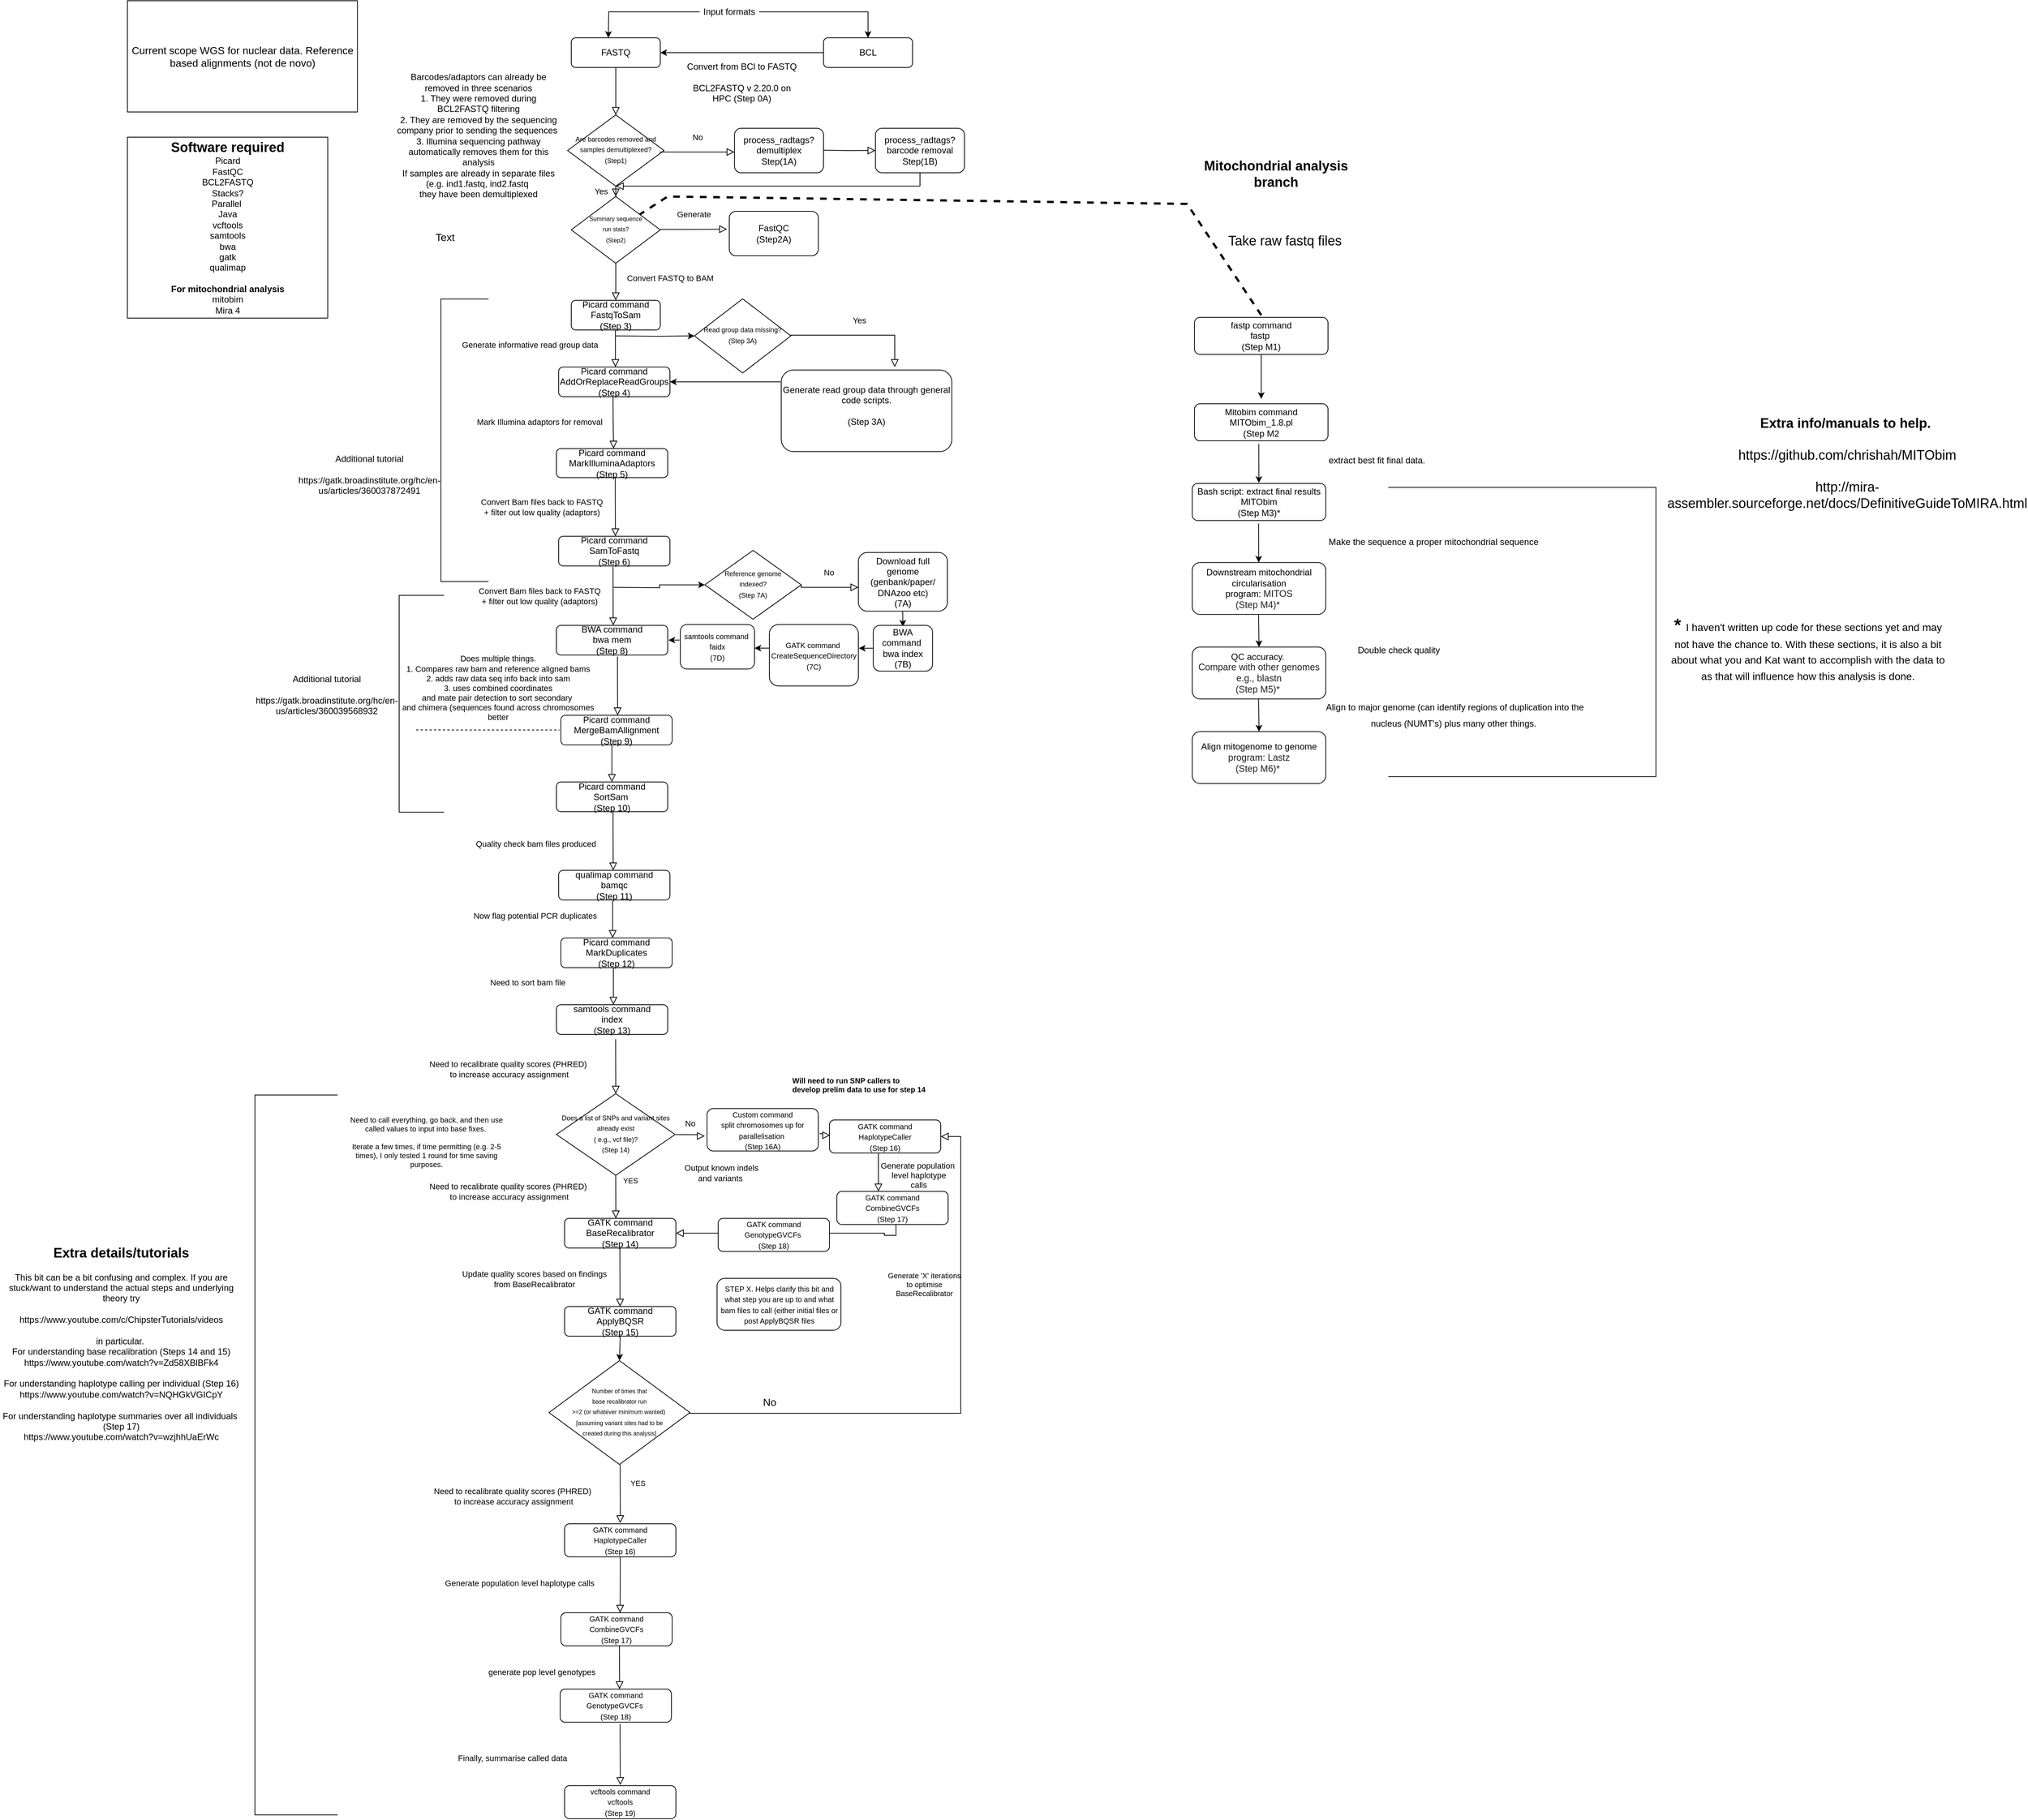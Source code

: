 <mxfile version="16.5.6" type="device"><diagram id="C5RBs43oDa-KdzZeNtuy" name="Page-1"><mxGraphModel dx="1741" dy="463" grid="1" gridSize="10" guides="1" tooltips="1" connect="1" arrows="1" fold="1" page="1" pageScale="1" pageWidth="827" pageHeight="1169" math="0" shadow="0"><root><mxCell id="WIyWlLk6GJQsqaUBKTNV-0"/><mxCell id="WIyWlLk6GJQsqaUBKTNV-1" parent="WIyWlLk6GJQsqaUBKTNV-0"/><mxCell id="WIyWlLk6GJQsqaUBKTNV-2" value="" style="rounded=0;html=1;jettySize=auto;orthogonalLoop=1;fontSize=11;endArrow=block;endFill=0;endSize=8;strokeWidth=1;shadow=0;labelBackgroundColor=none;edgeStyle=orthogonalEdgeStyle;entryX=0.5;entryY=0;entryDx=0;entryDy=0;" parent="WIyWlLk6GJQsqaUBKTNV-1" source="WIyWlLk6GJQsqaUBKTNV-3" target="WIyWlLk6GJQsqaUBKTNV-6" edge="1"><mxGeometry relative="1" as="geometry"><mxPoint x="330" y="156" as="targetPoint"/></mxGeometry></mxCell><mxCell id="WIyWlLk6GJQsqaUBKTNV-3" value="FASTQ" style="rounded=1;whiteSpace=wrap;html=1;fontSize=12;glass=0;strokeWidth=1;shadow=0;" parent="WIyWlLk6GJQsqaUBKTNV-1" vertex="1"><mxGeometry x="270" y="66" width="120" height="40" as="geometry"/></mxCell><mxCell id="WIyWlLk6GJQsqaUBKTNV-4" value="Yes" style="rounded=0;html=1;jettySize=auto;orthogonalLoop=1;fontSize=11;endArrow=block;endFill=0;endSize=8;strokeWidth=1;shadow=0;labelBackgroundColor=none;edgeStyle=orthogonalEdgeStyle;" parent="WIyWlLk6GJQsqaUBKTNV-1" source="WIyWlLk6GJQsqaUBKTNV-6" target="WIyWlLk6GJQsqaUBKTNV-10" edge="1"><mxGeometry y="20" relative="1" as="geometry"><mxPoint as="offset"/></mxGeometry></mxCell><mxCell id="WIyWlLk6GJQsqaUBKTNV-6" value="&lt;font style=&quot;font-size: 9px&quot;&gt;Are barcodes removed and samples demultiplexed?&lt;br&gt;(Step1)&lt;br&gt;&lt;/font&gt;" style="rhombus;whiteSpace=wrap;html=1;shadow=0;fontFamily=Helvetica;fontSize=12;align=center;strokeWidth=1;spacing=6;spacingTop=-4;" parent="WIyWlLk6GJQsqaUBKTNV-1" vertex="1"><mxGeometry x="265" y="170" width="130" height="96" as="geometry"/></mxCell><mxCell id="WIyWlLk6GJQsqaUBKTNV-8" value="Convert FASTQ to BAM" style="rounded=0;html=1;jettySize=auto;orthogonalLoop=1;fontSize=11;endArrow=block;endFill=0;endSize=8;strokeWidth=1;shadow=0;labelBackgroundColor=none;edgeStyle=orthogonalEdgeStyle;" parent="WIyWlLk6GJQsqaUBKTNV-1" source="WIyWlLk6GJQsqaUBKTNV-10" edge="1"><mxGeometry x="-0.2" y="73" relative="1" as="geometry"><mxPoint as="offset"/><mxPoint x="330" y="420" as="targetPoint"/></mxGeometry></mxCell><mxCell id="WIyWlLk6GJQsqaUBKTNV-10" value="&lt;font&gt;&lt;font style=&quot;font-size: 8px&quot;&gt;Summary sequence &lt;br&gt;run stats?&lt;br&gt;(Step2)&lt;/font&gt;&lt;br&gt;&lt;/font&gt;" style="rhombus;whiteSpace=wrap;html=1;shadow=0;fontFamily=Helvetica;fontSize=12;align=center;strokeWidth=1;spacing=6;spacingTop=-4;" parent="WIyWlLk6GJQsqaUBKTNV-1" vertex="1"><mxGeometry x="270" y="280" width="120" height="90" as="geometry"/></mxCell><mxCell id="FBN2B-y1r9K7ihxmO3_Y-30" style="edgeStyle=orthogonalEdgeStyle;rounded=0;orthogonalLoop=1;jettySize=auto;html=1;fontSize=12;" edge="1" parent="WIyWlLk6GJQsqaUBKTNV-1" target="FBN2B-y1r9K7ihxmO3_Y-21"><mxGeometry relative="1" as="geometry"><mxPoint x="330" y="468" as="sourcePoint"/></mxGeometry></mxCell><mxCell id="WIyWlLk6GJQsqaUBKTNV-11" value="Picard command&lt;br&gt;FastqToSam&lt;br&gt;(Step 3)" style="rounded=1;whiteSpace=wrap;html=1;fontSize=12;glass=0;strokeWidth=1;shadow=0;" parent="WIyWlLk6GJQsqaUBKTNV-1" vertex="1"><mxGeometry x="270" y="420" width="120" height="40" as="geometry"/></mxCell><mxCell id="FBN2B-y1r9K7ihxmO3_Y-10" style="edgeStyle=orthogonalEdgeStyle;rounded=0;orthogonalLoop=1;jettySize=auto;html=1;exitX=0;exitY=0.5;exitDx=0;exitDy=0;entryX=1;entryY=0.5;entryDx=0;entryDy=0;" edge="1" parent="WIyWlLk6GJQsqaUBKTNV-1" source="FBN2B-y1r9K7ihxmO3_Y-0" target="WIyWlLk6GJQsqaUBKTNV-3"><mxGeometry relative="1" as="geometry"/></mxCell><mxCell id="FBN2B-y1r9K7ihxmO3_Y-0" value="BCL" style="rounded=1;whiteSpace=wrap;html=1;fontSize=12;glass=0;strokeWidth=1;shadow=0;" vertex="1" parent="WIyWlLk6GJQsqaUBKTNV-1"><mxGeometry x="610" y="66" width="120" height="40" as="geometry"/></mxCell><mxCell id="FBN2B-y1r9K7ihxmO3_Y-5" style="edgeStyle=orthogonalEdgeStyle;rounded=0;orthogonalLoop=1;jettySize=auto;html=1;exitX=1;exitY=0.5;exitDx=0;exitDy=0;" edge="1" parent="WIyWlLk6GJQsqaUBKTNV-1" source="FBN2B-y1r9K7ihxmO3_Y-2" target="FBN2B-y1r9K7ihxmO3_Y-0"><mxGeometry relative="1" as="geometry"><Array as="points"><mxPoint x="670" y="31"/></Array></mxGeometry></mxCell><mxCell id="FBN2B-y1r9K7ihxmO3_Y-6" style="edgeStyle=orthogonalEdgeStyle;rounded=0;orthogonalLoop=1;jettySize=auto;html=1;exitX=0;exitY=0.5;exitDx=0;exitDy=0;" edge="1" parent="WIyWlLk6GJQsqaUBKTNV-1" source="FBN2B-y1r9K7ihxmO3_Y-2"><mxGeometry relative="1" as="geometry"><mxPoint x="320" y="66" as="targetPoint"/></mxGeometry></mxCell><mxCell id="FBN2B-y1r9K7ihxmO3_Y-2" value="Input formats" style="text;html=1;strokeColor=none;fillColor=none;align=center;verticalAlign=middle;whiteSpace=wrap;rounded=0;" vertex="1" parent="WIyWlLk6GJQsqaUBKTNV-1"><mxGeometry x="443" y="16" width="80" height="30" as="geometry"/></mxCell><mxCell id="FBN2B-y1r9K7ihxmO3_Y-8" value="process_radtags?&lt;br&gt;demultiplex&lt;br&gt;Step(1A)" style="rounded=1;whiteSpace=wrap;html=1;" vertex="1" parent="WIyWlLk6GJQsqaUBKTNV-1"><mxGeometry x="490" y="188" width="120" height="60" as="geometry"/></mxCell><mxCell id="FBN2B-y1r9K7ihxmO3_Y-9" value="Convert from BCl to FASTQ&lt;br&gt;&lt;br&gt;BCL2FASTQ v 2.20.0 on HPC (Step 0A)" style="text;html=1;strokeColor=none;fillColor=none;align=center;verticalAlign=middle;whiteSpace=wrap;rounded=0;" vertex="1" parent="WIyWlLk6GJQsqaUBKTNV-1"><mxGeometry x="420" y="96" width="160" height="60" as="geometry"/></mxCell><mxCell id="FBN2B-y1r9K7ihxmO3_Y-11" value="Barcodes/adaptors can already be removed in three scenarios&lt;br&gt;1. They were removed during BCL2FASTQ filtering&lt;br&gt;2. They are removed by the sequencing company prior to sending the sequences&amp;nbsp;&lt;br&gt;3. Illumina sequencing pathway automatically removes them for this analysis&lt;br&gt;If samples are already in separate files (e.g. ind1.fastq, ind2.fastq&amp;nbsp;&lt;br&gt;they have been demultiplexed" style="text;html=1;strokeColor=none;fillColor=none;align=center;verticalAlign=middle;whiteSpace=wrap;rounded=0;" vertex="1" parent="WIyWlLk6GJQsqaUBKTNV-1"><mxGeometry x="30" y="80" width="230" height="236.75" as="geometry"/></mxCell><mxCell id="FBN2B-y1r9K7ihxmO3_Y-12" value="No" style="rounded=0;html=1;jettySize=auto;orthogonalLoop=1;fontSize=11;endArrow=block;endFill=0;endSize=8;strokeWidth=1;shadow=0;labelBackgroundColor=none;edgeStyle=orthogonalEdgeStyle;" edge="1" parent="WIyWlLk6GJQsqaUBKTNV-1"><mxGeometry x="0.007" y="20" relative="1" as="geometry"><mxPoint as="offset"/><mxPoint x="389.31" y="220" as="sourcePoint"/><mxPoint x="490" y="220" as="targetPoint"/></mxGeometry></mxCell><mxCell id="FBN2B-y1r9K7ihxmO3_Y-13" value="Generate" style="rounded=0;html=1;jettySize=auto;orthogonalLoop=1;fontSize=11;endArrow=block;endFill=0;endSize=8;strokeWidth=1;shadow=0;labelBackgroundColor=none;edgeStyle=orthogonalEdgeStyle;" edge="1" parent="WIyWlLk6GJQsqaUBKTNV-1"><mxGeometry x="0.007" y="20" relative="1" as="geometry"><mxPoint as="offset"/><mxPoint x="390.0" y="324.38" as="sourcePoint"/><mxPoint x="480" y="324" as="targetPoint"/><Array as="points"><mxPoint x="425" y="324"/><mxPoint x="460" y="324"/></Array></mxGeometry></mxCell><mxCell id="FBN2B-y1r9K7ihxmO3_Y-15" value="FastQC&lt;br&gt;(Step2A)" style="rounded=1;whiteSpace=wrap;html=1;" vertex="1" parent="WIyWlLk6GJQsqaUBKTNV-1"><mxGeometry x="483" y="300" width="120" height="60" as="geometry"/></mxCell><mxCell id="FBN2B-y1r9K7ihxmO3_Y-16" value="Generate informative read group data" style="rounded=0;html=1;jettySize=auto;orthogonalLoop=1;fontSize=11;endArrow=block;endFill=0;endSize=8;strokeWidth=1;shadow=0;labelBackgroundColor=none;edgeStyle=orthogonalEdgeStyle;" edge="1" parent="WIyWlLk6GJQsqaUBKTNV-1"><mxGeometry x="-0.2" y="-116" relative="1" as="geometry"><mxPoint as="offset"/><mxPoint x="329.5" y="460" as="sourcePoint"/><mxPoint x="329.5" y="510" as="targetPoint"/></mxGeometry></mxCell><mxCell id="FBN2B-y1r9K7ihxmO3_Y-17" value="Picard command&lt;br&gt;AddOrReplaceReadGroups&lt;br&gt;(Step 4)" style="rounded=1;whiteSpace=wrap;html=1;fontSize=12;glass=0;strokeWidth=1;shadow=0;" vertex="1" parent="WIyWlLk6GJQsqaUBKTNV-1"><mxGeometry x="253" y="510" width="150" height="40" as="geometry"/></mxCell><mxCell id="FBN2B-y1r9K7ihxmO3_Y-21" value="&lt;font style=&quot;font-size: 9px&quot;&gt;Read group data missing?&lt;br&gt;(Step 3A)&lt;br&gt;&lt;/font&gt;" style="rhombus;whiteSpace=wrap;html=1;shadow=0;fontFamily=Helvetica;fontSize=12;align=center;strokeWidth=1;spacing=6;spacingTop=-4;" vertex="1" parent="WIyWlLk6GJQsqaUBKTNV-1"><mxGeometry x="436" y="418" width="130" height="100" as="geometry"/></mxCell><mxCell id="FBN2B-y1r9K7ihxmO3_Y-20" value="&lt;font&gt;&lt;font style=&quot;font-size: 12px&quot;&gt;Generate read group data through general code scripts.&lt;/font&gt;&lt;br&gt;&lt;/font&gt;&lt;div&gt;&lt;br&gt;&lt;/div&gt;&lt;div&gt;(Step 3A)&lt;/div&gt;&lt;div&gt;&lt;br&gt;&lt;/div&gt;" style="rounded=1;whiteSpace=wrap;html=1;fontSize=12;glass=0;strokeWidth=1;shadow=0;" vertex="1" parent="WIyWlLk6GJQsqaUBKTNV-1"><mxGeometry x="553" y="514" width="230" height="110" as="geometry"/></mxCell><mxCell id="FBN2B-y1r9K7ihxmO3_Y-26" value="Yes" style="rounded=0;html=1;jettySize=auto;orthogonalLoop=1;fontSize=11;endArrow=block;endFill=0;endSize=8;strokeWidth=1;shadow=0;labelBackgroundColor=none;edgeStyle=orthogonalEdgeStyle;exitX=1;exitY=0.5;exitDx=0;exitDy=0;" edge="1" parent="WIyWlLk6GJQsqaUBKTNV-1" source="FBN2B-y1r9K7ihxmO3_Y-21"><mxGeometry x="0.007" y="20" relative="1" as="geometry"><mxPoint as="offset"/><mxPoint x="556.0" y="467.41" as="sourcePoint"/><mxPoint x="706" y="510" as="targetPoint"/><Array as="points"><mxPoint x="566" y="467"/><mxPoint x="706" y="467"/></Array></mxGeometry></mxCell><mxCell id="FBN2B-y1r9K7ihxmO3_Y-31" style="edgeStyle=orthogonalEdgeStyle;rounded=0;orthogonalLoop=1;jettySize=auto;html=1;fontSize=12;entryX=1;entryY=0.5;entryDx=0;entryDy=0;" edge="1" parent="WIyWlLk6GJQsqaUBKTNV-1" target="FBN2B-y1r9K7ihxmO3_Y-17"><mxGeometry relative="1" as="geometry"><mxPoint x="552" y="530" as="sourcePoint"/><mxPoint x="497" y="540" as="targetPoint"/><Array as="points"><mxPoint x="552" y="530"/></Array></mxGeometry></mxCell><mxCell id="FBN2B-y1r9K7ihxmO3_Y-32" value="Mark Illumina adaptors for removal" style="rounded=0;html=1;jettySize=auto;orthogonalLoop=1;fontSize=11;endArrow=block;endFill=0;endSize=8;strokeWidth=1;shadow=0;labelBackgroundColor=none;edgeStyle=orthogonalEdgeStyle;exitX=0.522;exitY=1.022;exitDx=0;exitDy=0;exitPerimeter=0;" edge="1" parent="WIyWlLk6GJQsqaUBKTNV-1"><mxGeometry x="-0.014" y="-98" relative="1" as="geometry"><mxPoint x="-2" as="offset"/><mxPoint x="326.3" y="550" as="sourcePoint"/><mxPoint x="327" y="620" as="targetPoint"/><Array as="points"><mxPoint x="327" y="570"/><mxPoint x="327" y="570"/></Array></mxGeometry></mxCell><mxCell id="FBN2B-y1r9K7ihxmO3_Y-33" value="Picard command&lt;br&gt;MarkIlluminaAdaptors&lt;br&gt;(Step 5)" style="rounded=1;whiteSpace=wrap;html=1;fontSize=12;glass=0;strokeWidth=1;shadow=0;" vertex="1" parent="WIyWlLk6GJQsqaUBKTNV-1"><mxGeometry x="250" y="620" width="150" height="39.12" as="geometry"/></mxCell><mxCell id="FBN2B-y1r9K7ihxmO3_Y-34" value="Additional tutorial&lt;br&gt;&lt;br&gt;https://gatk.broadinstitute.org/hc/en-us/articles/360037872491" style="text;html=1;strokeColor=none;fillColor=none;align=center;verticalAlign=middle;whiteSpace=wrap;rounded=0;fontSize=12;" vertex="1" parent="WIyWlLk6GJQsqaUBKTNV-1"><mxGeometry x="-77" y="620" width="150" height="70" as="geometry"/></mxCell><mxCell id="FBN2B-y1r9K7ihxmO3_Y-40" value="" style="rounded=0;html=1;jettySize=auto;orthogonalLoop=1;fontSize=11;endArrow=block;endFill=0;endSize=8;strokeWidth=1;shadow=0;labelBackgroundColor=none;edgeStyle=orthogonalEdgeStyle;entryX=0.5;entryY=1;entryDx=0;entryDy=0;exitX=0.5;exitY=1;exitDx=0;exitDy=0;" edge="1" parent="WIyWlLk6GJQsqaUBKTNV-1" source="FBN2B-y1r9K7ihxmO3_Y-85" target="WIyWlLk6GJQsqaUBKTNV-6"><mxGeometry x="0.007" y="20" relative="1" as="geometry"><mxPoint as="offset"/><mxPoint x="710" y="248" as="sourcePoint"/><mxPoint x="423" y="260" as="targetPoint"/><Array as="points"><mxPoint x="740" y="266"/></Array></mxGeometry></mxCell><mxCell id="FBN2B-y1r9K7ihxmO3_Y-43" value="samtools command&lt;br&gt;index&lt;br&gt;(Step 13)" style="rounded=1;whiteSpace=wrap;html=1;fontSize=12;glass=0;strokeWidth=1;shadow=0;" vertex="1" parent="WIyWlLk6GJQsqaUBKTNV-1"><mxGeometry x="250" y="1370" width="150" height="40" as="geometry"/></mxCell><mxCell id="FBN2B-y1r9K7ihxmO3_Y-44" value="Need to sort bam file" style="rounded=0;html=1;jettySize=auto;orthogonalLoop=1;fontSize=11;endArrow=block;endFill=0;endSize=8;strokeWidth=1;shadow=0;labelBackgroundColor=none;edgeStyle=orthogonalEdgeStyle;" edge="1" parent="WIyWlLk6GJQsqaUBKTNV-1"><mxGeometry x="-0.2" y="-116" relative="1" as="geometry"><mxPoint as="offset"/><mxPoint x="326.78" y="1320" as="sourcePoint"/><mxPoint x="326.78" y="1370" as="targetPoint"/></mxGeometry></mxCell><mxCell id="FBN2B-y1r9K7ihxmO3_Y-46" value="Picard command&lt;br&gt;MarkDuplicates&lt;br&gt;(Step 12)" style="rounded=1;whiteSpace=wrap;html=1;fontSize=12;glass=0;strokeWidth=1;shadow=0;" vertex="1" parent="WIyWlLk6GJQsqaUBKTNV-1"><mxGeometry x="256" y="1280" width="150" height="40" as="geometry"/></mxCell><mxCell id="FBN2B-y1r9K7ihxmO3_Y-47" value="Now flag potential PCR duplicates" style="rounded=0;html=1;jettySize=auto;orthogonalLoop=1;fontSize=11;endArrow=block;endFill=0;endSize=8;strokeWidth=1;shadow=0;labelBackgroundColor=none;edgeStyle=orthogonalEdgeStyle;" edge="1" parent="WIyWlLk6GJQsqaUBKTNV-1"><mxGeometry x="-0.2" y="-105" relative="1" as="geometry"><mxPoint as="offset"/><mxPoint x="325.78" y="1230" as="sourcePoint"/><mxPoint x="325.78" y="1280" as="targetPoint"/></mxGeometry></mxCell><mxCell id="FBN2B-y1r9K7ihxmO3_Y-50" value="" style="shape=partialRectangle;whiteSpace=wrap;html=1;bottom=1;right=1;left=1;top=0;fillColor=none;routingCenterX=-0.5;fontSize=12;rotation=90;" vertex="1" parent="WIyWlLk6GJQsqaUBKTNV-1"><mxGeometry x="-64.37" y="576.87" width="381" height="63.75" as="geometry"/></mxCell><mxCell id="FBN2B-y1r9K7ihxmO3_Y-51" value="Additional tutorial&lt;br&gt;&lt;br&gt;https://gatk.broadinstitute.org/hc/en-us/articles/360039568932" style="text;html=1;strokeColor=none;fillColor=none;align=center;verticalAlign=middle;whiteSpace=wrap;rounded=0;fontSize=12;" vertex="1" parent="WIyWlLk6GJQsqaUBKTNV-1"><mxGeometry x="-143" y="910" width="167" height="84.12" as="geometry"/></mxCell><mxCell id="FBN2B-y1r9K7ihxmO3_Y-53" value="&lt;b&gt;&lt;font style=&quot;font-size: 18px&quot;&gt;Software required&lt;/font&gt;&lt;/b&gt;&lt;br&gt;Picard&lt;br&gt;FastQC&lt;br&gt;BCL2FASTQ&lt;br&gt;Stacks?&lt;br&gt;Parallel&amp;nbsp;&lt;br&gt;Java&lt;br&gt;vcftools&lt;br&gt;samtools&lt;br&gt;bwa&lt;br&gt;gatk&lt;br&gt;qualimap&lt;br&gt;&lt;br&gt;&lt;b&gt;For mitochondrial&amp;nbsp;analysis&lt;/b&gt;&lt;br&gt;mitobim&lt;br&gt;Mira 4" style="rounded=0;whiteSpace=wrap;html=1;fontSize=12;" vertex="1" parent="WIyWlLk6GJQsqaUBKTNV-1"><mxGeometry x="-328.25" y="200" width="270" height="244" as="geometry"/></mxCell><mxCell id="FBN2B-y1r9K7ihxmO3_Y-55" value="Convert Bam files back to FASTQ &lt;br&gt;+ filter out low quality (adaptors)" style="rounded=0;html=1;jettySize=auto;orthogonalLoop=1;fontSize=11;endArrow=block;endFill=0;endSize=8;strokeWidth=1;shadow=0;labelBackgroundColor=none;edgeStyle=orthogonalEdgeStyle;exitX=0.522;exitY=1.022;exitDx=0;exitDy=0;exitPerimeter=0;" edge="1" parent="WIyWlLk6GJQsqaUBKTNV-1"><mxGeometry x="0.004" y="-99" relative="1" as="geometry"><mxPoint as="offset"/><mxPoint x="329.3" y="659.12" as="sourcePoint"/><mxPoint x="329.5" y="738.24" as="targetPoint"/><Array as="points"><mxPoint x="330" y="679.12"/><mxPoint x="330" y="679.12"/></Array></mxGeometry></mxCell><mxCell id="FBN2B-y1r9K7ihxmO3_Y-56" value="Picard command&lt;br&gt;SamToFastq&lt;br&gt;(Step 6)" style="rounded=1;whiteSpace=wrap;html=1;fontSize=12;glass=0;strokeWidth=1;shadow=0;" vertex="1" parent="WIyWlLk6GJQsqaUBKTNV-1"><mxGeometry x="253" y="738.24" width="150" height="40" as="geometry"/></mxCell><mxCell id="FBN2B-y1r9K7ihxmO3_Y-57" value="" style="shape=partialRectangle;whiteSpace=wrap;html=1;bottom=1;right=1;left=1;top=0;fillColor=none;routingCenterX=-0.5;fontSize=12;rotation=90;" vertex="1" parent="WIyWlLk6GJQsqaUBKTNV-1"><mxGeometry x="-78.25" y="934.12" width="292.5" height="60" as="geometry"/></mxCell><mxCell id="FBN2B-y1r9K7ihxmO3_Y-58" value="Convert Bam files back to FASTQ &lt;br&gt;+ filter out low quality (adaptors)" style="rounded=0;html=1;jettySize=auto;orthogonalLoop=1;fontSize=11;endArrow=block;endFill=0;endSize=8;strokeWidth=1;shadow=0;labelBackgroundColor=none;edgeStyle=orthogonalEdgeStyle;exitX=0.522;exitY=1.022;exitDx=0;exitDy=0;exitPerimeter=0;" edge="1" parent="WIyWlLk6GJQsqaUBKTNV-1"><mxGeometry x="0.004" y="-99" relative="1" as="geometry"><mxPoint as="offset"/><mxPoint x="326.3" y="779.24" as="sourcePoint"/><mxPoint x="326.5" y="858.36" as="targetPoint"/><Array as="points"><mxPoint x="327" y="799.24"/><mxPoint x="327" y="799.24"/></Array></mxGeometry></mxCell><mxCell id="FBN2B-y1r9K7ihxmO3_Y-59" value="BWA command&lt;br&gt;bwa mem&lt;br&gt;(Step 8)" style="rounded=1;whiteSpace=wrap;html=1;fontSize=12;glass=0;strokeWidth=1;shadow=0;" vertex="1" parent="WIyWlLk6GJQsqaUBKTNV-1"><mxGeometry x="250" y="858.36" width="150" height="40" as="geometry"/></mxCell><mxCell id="FBN2B-y1r9K7ihxmO3_Y-60" style="edgeStyle=orthogonalEdgeStyle;rounded=0;orthogonalLoop=1;jettySize=auto;html=1;fontSize=12;" edge="1" parent="WIyWlLk6GJQsqaUBKTNV-1" target="FBN2B-y1r9K7ihxmO3_Y-61"><mxGeometry relative="1" as="geometry"><mxPoint x="327" y="807.12" as="sourcePoint"/></mxGeometry></mxCell><mxCell id="FBN2B-y1r9K7ihxmO3_Y-61" value="&lt;font style=&quot;font-size: 9px&quot;&gt;Reference genome &lt;br&gt;indexed?&lt;br&gt;(Step 7A)&lt;br&gt;&lt;/font&gt;" style="rhombus;whiteSpace=wrap;html=1;shadow=0;fontFamily=Helvetica;fontSize=12;align=center;strokeWidth=1;spacing=6;spacingTop=-4;" vertex="1" parent="WIyWlLk6GJQsqaUBKTNV-1"><mxGeometry x="450" y="757.31" width="130" height="92.81" as="geometry"/></mxCell><mxCell id="FBN2B-y1r9K7ihxmO3_Y-62" value="No" style="rounded=0;html=1;jettySize=auto;orthogonalLoop=1;fontSize=11;endArrow=block;endFill=0;endSize=8;strokeWidth=1;shadow=0;labelBackgroundColor=none;edgeStyle=orthogonalEdgeStyle;exitX=1;exitY=0.5;exitDx=0;exitDy=0;" edge="1" parent="WIyWlLk6GJQsqaUBKTNV-1" source="FBN2B-y1r9K7ihxmO3_Y-61"><mxGeometry x="0.007" y="20" relative="1" as="geometry"><mxPoint as="offset"/><mxPoint x="570.0" y="806.72" as="sourcePoint"/><mxPoint x="657" y="807.12" as="targetPoint"/><Array as="points"><mxPoint x="637" y="807.12"/><mxPoint x="637" y="807.12"/></Array></mxGeometry></mxCell><mxCell id="FBN2B-y1r9K7ihxmO3_Y-64" value="Download full genome (genbank/paper/&lt;br&gt;DNAzoo etc)&lt;br&gt;(7A)" style="rounded=1;whiteSpace=wrap;html=1;fontSize=12;glass=0;strokeWidth=1;shadow=0;" vertex="1" parent="WIyWlLk6GJQsqaUBKTNV-1"><mxGeometry x="657" y="760.12" width="120" height="79.12" as="geometry"/></mxCell><mxCell id="FBN2B-y1r9K7ihxmO3_Y-65" value="" style="endArrow=classic;html=1;rounded=0;fontSize=8;" edge="1" parent="WIyWlLk6GJQsqaUBKTNV-1"><mxGeometry width="50" height="50" relative="1" as="geometry"><mxPoint x="716.7" y="839.24" as="sourcePoint"/><mxPoint x="717" y="860.12" as="targetPoint"/></mxGeometry></mxCell><mxCell id="FBN2B-y1r9K7ihxmO3_Y-76" style="edgeStyle=orthogonalEdgeStyle;rounded=0;orthogonalLoop=1;jettySize=auto;html=1;exitX=0;exitY=0.5;exitDx=0;exitDy=0;fontSize=10;entryX=1.005;entryY=0.385;entryDx=0;entryDy=0;entryPerimeter=0;" edge="1" parent="WIyWlLk6GJQsqaUBKTNV-1" source="FBN2B-y1r9K7ihxmO3_Y-66" target="FBN2B-y1r9K7ihxmO3_Y-72"><mxGeometry relative="1" as="geometry"><mxPoint x="667" y="889.12" as="targetPoint"/><Array as="points"/></mxGeometry></mxCell><mxCell id="FBN2B-y1r9K7ihxmO3_Y-66" value="BWA command&amp;nbsp;&lt;br&gt;bwa index&lt;br&gt;(7B)" style="rounded=1;whiteSpace=wrap;html=1;fontSize=12;glass=0;strokeWidth=1;shadow=0;" vertex="1" parent="WIyWlLk6GJQsqaUBKTNV-1"><mxGeometry x="677" y="858.36" width="80" height="61.76" as="geometry"/></mxCell><mxCell id="FBN2B-y1r9K7ihxmO3_Y-69" value="&lt;font style=&quot;font-size: 14px&quot;&gt;Current scope WGS for nuclear data. Reference based alignments (not de novo)&lt;/font&gt;" style="rounded=0;whiteSpace=wrap;html=1;fontSize=8;" vertex="1" parent="WIyWlLk6GJQsqaUBKTNV-1"><mxGeometry x="-328.25" y="16" width="310" height="150" as="geometry"/></mxCell><mxCell id="FBN2B-y1r9K7ihxmO3_Y-70" value="Does multiple things.&lt;br&gt;1. Compares raw bam and reference aligned bams&lt;br&gt;2. adds raw data seq info back into sam&lt;br&gt;3. uses combined coordinates&lt;br&gt;and mate pair detection to sort secondary&amp;nbsp;&lt;br&gt;and chimera (sequences found across chromosomes&lt;br&gt;better" style="rounded=0;html=1;jettySize=auto;orthogonalLoop=1;fontSize=11;endArrow=block;endFill=0;endSize=8;strokeWidth=1;shadow=0;labelBackgroundColor=none;edgeStyle=orthogonalEdgeStyle;exitX=0.522;exitY=1.022;exitDx=0;exitDy=0;exitPerimeter=0;" edge="1" parent="WIyWlLk6GJQsqaUBKTNV-1"><mxGeometry x="0.044" y="-161" relative="1" as="geometry"><mxPoint as="offset"/><mxPoint x="332.3" y="900.56" as="sourcePoint"/><mxPoint x="332.5" y="979.68" as="targetPoint"/><Array as="points"><mxPoint x="333" y="920.56"/><mxPoint x="333" y="920.56"/></Array></mxGeometry></mxCell><mxCell id="FBN2B-y1r9K7ihxmO3_Y-71" value="Picard command&lt;br&gt;MergeBamAllignment &lt;br&gt;(Step 9)" style="rounded=1;whiteSpace=wrap;html=1;fontSize=12;glass=0;strokeWidth=1;shadow=0;" vertex="1" parent="WIyWlLk6GJQsqaUBKTNV-1"><mxGeometry x="256" y="979.68" width="150" height="40" as="geometry"/></mxCell><mxCell id="FBN2B-y1r9K7ihxmO3_Y-72" value="&lt;font style=&quot;font-size: 10px&quot;&gt;GATK command&amp;nbsp;&lt;br&gt;CreateSequenceDirectory&lt;br&gt;(7C)&lt;br&gt;&lt;/font&gt;" style="rounded=1;whiteSpace=wrap;html=1;fontSize=12;glass=0;strokeWidth=1;shadow=0;" vertex="1" parent="WIyWlLk6GJQsqaUBKTNV-1"><mxGeometry x="537" y="857.31" width="120" height="82.81" as="geometry"/></mxCell><mxCell id="FBN2B-y1r9K7ihxmO3_Y-77" value="&lt;font style=&quot;font-size: 10px&quot;&gt;samtools command&amp;nbsp;&lt;br&gt;faidx&lt;br&gt;(7D)&lt;/font&gt;" style="rounded=1;whiteSpace=wrap;html=1;fontSize=12;glass=0;strokeWidth=1;shadow=0;" vertex="1" parent="WIyWlLk6GJQsqaUBKTNV-1"><mxGeometry x="417" y="857.31" width="100" height="60" as="geometry"/></mxCell><mxCell id="FBN2B-y1r9K7ihxmO3_Y-78" style="edgeStyle=orthogonalEdgeStyle;rounded=0;orthogonalLoop=1;jettySize=auto;html=1;exitX=0;exitY=0.5;exitDx=0;exitDy=0;fontSize=10;entryX=1;entryY=0.52;entryDx=0;entryDy=0;entryPerimeter=0;" edge="1" parent="WIyWlLk6GJQsqaUBKTNV-1"><mxGeometry relative="1" as="geometry"><mxPoint x="517" y="889.325" as="targetPoint"/><mxPoint x="537" y="889.14" as="sourcePoint"/></mxGeometry></mxCell><mxCell id="FBN2B-y1r9K7ihxmO3_Y-79" style="edgeStyle=orthogonalEdgeStyle;rounded=0;orthogonalLoop=1;jettySize=auto;html=1;fontSize=10;entryX=1;entryY=0.52;entryDx=0;entryDy=0;entryPerimeter=0;exitX=-0.011;exitY=0.349;exitDx=0;exitDy=0;exitPerimeter=0;" edge="1" parent="WIyWlLk6GJQsqaUBKTNV-1" source="FBN2B-y1r9K7ihxmO3_Y-77"><mxGeometry relative="1" as="geometry"><mxPoint x="401" y="878.515" as="targetPoint"/><mxPoint x="411" y="878.2" as="sourcePoint"/></mxGeometry></mxCell><mxCell id="FBN2B-y1r9K7ihxmO3_Y-81" value="" style="shape=partialRectangle;whiteSpace=wrap;html=1;bottom=1;right=1;left=1;top=0;fillColor=none;routingCenterX=-0.5;fontSize=12;rotation=90;" vertex="1" parent="WIyWlLk6GJQsqaUBKTNV-1"><mxGeometry x="-586.29" y="1921.64" width="970.86" height="111.05" as="geometry"/></mxCell><mxCell id="FBN2B-y1r9K7ihxmO3_Y-82" value="" style="endArrow=none;dashed=1;html=1;rounded=0;fontSize=10;strokeWidth=3;" edge="1" parent="WIyWlLk6GJQsqaUBKTNV-1" target="WIyWlLk6GJQsqaUBKTNV-10"><mxGeometry width="50" height="50" relative="1" as="geometry"><mxPoint x="1200" y="440" as="sourcePoint"/><mxPoint x="890" y="180" as="targetPoint"/><Array as="points"><mxPoint x="1100" y="290"/><mxPoint x="400" y="280"/></Array></mxGeometry></mxCell><mxCell id="FBN2B-y1r9K7ihxmO3_Y-83" value="" style="endArrow=none;dashed=1;html=1;rounded=0;fontSize=10;" edge="1" parent="WIyWlLk6GJQsqaUBKTNV-1"><mxGeometry width="50" height="50" relative="1" as="geometry"><mxPoint x="61" y="999.42" as="sourcePoint"/><mxPoint x="254.0" y="999.506" as="targetPoint"/></mxGeometry></mxCell><mxCell id="FBN2B-y1r9K7ihxmO3_Y-85" value="process_radtags?&lt;br&gt;barcode removal&lt;br&gt;Step(1B)" style="rounded=1;whiteSpace=wrap;html=1;" vertex="1" parent="WIyWlLk6GJQsqaUBKTNV-1"><mxGeometry x="680" y="188" width="120" height="60" as="geometry"/></mxCell><mxCell id="FBN2B-y1r9K7ihxmO3_Y-87" value="" style="rounded=0;html=1;jettySize=auto;orthogonalLoop=1;fontSize=11;endArrow=block;endFill=0;endSize=8;strokeWidth=1;shadow=0;labelBackgroundColor=none;edgeStyle=orthogonalEdgeStyle;entryX=0;entryY=0.5;entryDx=0;entryDy=0;" edge="1" parent="WIyWlLk6GJQsqaUBKTNV-1" target="FBN2B-y1r9K7ihxmO3_Y-85"><mxGeometry x="-0.147" y="18" relative="1" as="geometry"><mxPoint as="offset"/><mxPoint x="610" y="217.64" as="sourcePoint"/><mxPoint x="640" y="218" as="targetPoint"/></mxGeometry></mxCell><mxCell id="FBN2B-y1r9K7ihxmO3_Y-89" value="Quality check bam files produced" style="rounded=0;html=1;jettySize=auto;orthogonalLoop=1;fontSize=11;endArrow=block;endFill=0;endSize=8;strokeWidth=1;shadow=0;labelBackgroundColor=none;edgeStyle=orthogonalEdgeStyle;exitX=0.522;exitY=1.022;exitDx=0;exitDy=0;exitPerimeter=0;" edge="1" parent="WIyWlLk6GJQsqaUBKTNV-1"><mxGeometry x="0.071" y="-104" relative="1" as="geometry"><mxPoint as="offset"/><mxPoint x="326.3" y="1109.68" as="sourcePoint"/><mxPoint x="326.5" y="1188.8" as="targetPoint"/><Array as="points"><mxPoint x="327" y="1129.68"/><mxPoint x="327" y="1129.68"/></Array></mxGeometry></mxCell><mxCell id="FBN2B-y1r9K7ihxmO3_Y-90" value="qualimap command&lt;br&gt;bamqc&lt;br&gt;(Step 11)" style="rounded=1;whiteSpace=wrap;html=1;fontSize=12;glass=0;strokeWidth=1;shadow=0;" vertex="1" parent="WIyWlLk6GJQsqaUBKTNV-1"><mxGeometry x="253" y="1188.8" width="150" height="40" as="geometry"/></mxCell><mxCell id="FBN2B-y1r9K7ihxmO3_Y-91" value="Need to call everything, go back, and then use called values to input into base fixes.&amp;nbsp;&lt;br&gt;&lt;br&gt;Iterate a few times, if time permitting (e.g. 2-5 times), I only tested 1 round for time saving purposes." style="text;html=1;strokeColor=none;fillColor=none;align=center;verticalAlign=middle;whiteSpace=wrap;rounded=0;fontSize=10;" vertex="1" parent="WIyWlLk6GJQsqaUBKTNV-1"><mxGeometry x="-30" y="1480" width="210" height="150" as="geometry"/></mxCell><mxCell id="FBN2B-y1r9K7ihxmO3_Y-92" value="Need to recalibrate quality scores (PHRED)&amp;nbsp;&lt;br&gt;to increase accuracy assignment" style="rounded=0;html=1;jettySize=auto;orthogonalLoop=1;fontSize=11;endArrow=block;endFill=0;endSize=8;strokeWidth=1;shadow=0;labelBackgroundColor=none;edgeStyle=orthogonalEdgeStyle;exitX=0.522;exitY=1.022;exitDx=0;exitDy=0;exitPerimeter=0;" edge="1" parent="WIyWlLk6GJQsqaUBKTNV-1"><mxGeometry x="0.088" y="-144" relative="1" as="geometry"><mxPoint as="offset"/><mxPoint x="329.9" y="1579.0" as="sourcePoint"/><mxPoint x="330.1" y="1658.12" as="targetPoint"/><Array as="points"><mxPoint x="330.6" y="1599.0"/><mxPoint x="330.6" y="1599.0"/></Array></mxGeometry></mxCell><mxCell id="FBN2B-y1r9K7ihxmO3_Y-93" value="GATK command&lt;br&gt;BaseRecalibrator&lt;br&gt;(Step 14)" style="rounded=1;whiteSpace=wrap;html=1;fontSize=12;glass=0;strokeWidth=1;shadow=0;" vertex="1" parent="WIyWlLk6GJQsqaUBKTNV-1"><mxGeometry x="261" y="1658.12" width="150" height="40" as="geometry"/></mxCell><mxCell id="FBN2B-y1r9K7ihxmO3_Y-94" value="&lt;font style=&quot;font-size: 9px&quot;&gt;Does a list of SNPs and variant sites already exist &lt;br&gt;( e.g., vcf file)?&lt;br&gt;(Step 14)&lt;br&gt;&lt;/font&gt;" style="rhombus;whiteSpace=wrap;html=1;shadow=0;fontFamily=Helvetica;fontSize=12;align=center;strokeWidth=1;spacing=6;spacingTop=-4;" vertex="1" parent="WIyWlLk6GJQsqaUBKTNV-1"><mxGeometry x="250" y="1490" width="160" height="110" as="geometry"/></mxCell><mxCell id="FBN2B-y1r9K7ihxmO3_Y-95" value="Need to recalibrate quality scores (PHRED)&amp;nbsp;&lt;br&gt;to increase accuracy assignment" style="rounded=0;html=1;jettySize=auto;orthogonalLoop=1;fontSize=11;endArrow=block;endFill=0;endSize=8;strokeWidth=1;shadow=0;labelBackgroundColor=none;edgeStyle=orthogonalEdgeStyle;exitX=0.522;exitY=1.022;exitDx=0;exitDy=0;exitPerimeter=0;entryX=0.5;entryY=0;entryDx=0;entryDy=0;" edge="1" parent="WIyWlLk6GJQsqaUBKTNV-1" target="FBN2B-y1r9K7ihxmO3_Y-94"><mxGeometry x="0.088" y="-144" relative="1" as="geometry"><mxPoint as="offset"/><mxPoint x="329.79" y="1416.48" as="sourcePoint"/><mxPoint x="330.21" y="1476.6" as="targetPoint"/><Array as="points"><mxPoint x="330" y="1436"/><mxPoint x="330" y="1436"/></Array></mxGeometry></mxCell><mxCell id="FBN2B-y1r9K7ihxmO3_Y-96" value="YES" style="text;html=1;strokeColor=none;fillColor=none;align=center;verticalAlign=middle;whiteSpace=wrap;rounded=0;fontSize=10;" vertex="1" parent="WIyWlLk6GJQsqaUBKTNV-1"><mxGeometry x="320" y="1591.81" width="60" height="30" as="geometry"/></mxCell><mxCell id="FBN2B-y1r9K7ihxmO3_Y-97" value="No" style="rounded=0;html=1;jettySize=auto;orthogonalLoop=1;fontSize=11;endArrow=block;endFill=0;endSize=8;strokeWidth=1;shadow=0;labelBackgroundColor=none;edgeStyle=orthogonalEdgeStyle;" edge="1" parent="WIyWlLk6GJQsqaUBKTNV-1"><mxGeometry x="-0.091" y="15" relative="1" as="geometry"><mxPoint as="offset"/><mxPoint x="411" y="1545.18" as="sourcePoint"/><mxPoint x="450" y="1547" as="targetPoint"/><Array as="points"><mxPoint x="440" y="1545"/><mxPoint x="440" y="1547"/></Array></mxGeometry></mxCell><mxCell id="FBN2B-y1r9K7ihxmO3_Y-98" value="&lt;b&gt;Will need to run SNP callers to develop prelim data to use for step 14&lt;/b&gt;" style="text;whiteSpace=wrap;html=1;fontSize=10;" vertex="1" parent="WIyWlLk6GJQsqaUBKTNV-1"><mxGeometry x="566" y="1460" width="187" height="50" as="geometry"/></mxCell><mxCell id="FBN2B-y1r9K7ihxmO3_Y-99" value="&lt;font style=&quot;font-size: 10px&quot;&gt;GATK command&lt;br&gt;&lt;span lang=&quot;EN-US&quot; style=&quot;line-height: 107%&quot;&gt;HaplotypeCaller&lt;/span&gt;&lt;br&gt;(Step 16)&lt;/font&gt;" style="rounded=1;whiteSpace=wrap;html=1;fontSize=12;glass=0;strokeWidth=1;shadow=0;" vertex="1" parent="WIyWlLk6GJQsqaUBKTNV-1"><mxGeometry x="618" y="1525.41" width="150" height="44.59" as="geometry"/></mxCell><mxCell id="FBN2B-y1r9K7ihxmO3_Y-100" value="GATK command&lt;br&gt;ApplyBQSR&lt;br&gt;(Step 15)" style="rounded=1;whiteSpace=wrap;html=1;fontSize=12;glass=0;strokeWidth=1;shadow=0;" vertex="1" parent="WIyWlLk6GJQsqaUBKTNV-1"><mxGeometry x="261" y="1777.0" width="150" height="40" as="geometry"/></mxCell><mxCell id="FBN2B-y1r9K7ihxmO3_Y-102" value="Update quality scores based on findings &lt;br&gt;from BaseRecalibrator" style="rounded=0;html=1;jettySize=auto;orthogonalLoop=1;fontSize=11;endArrow=block;endFill=0;endSize=8;strokeWidth=1;shadow=0;labelBackgroundColor=none;edgeStyle=orthogonalEdgeStyle;exitX=0.522;exitY=1.022;exitDx=0;exitDy=0;exitPerimeter=0;" edge="1" parent="WIyWlLk6GJQsqaUBKTNV-1"><mxGeometry x="0.051" y="-116" relative="1" as="geometry"><mxPoint as="offset"/><mxPoint x="335.58" y="1698.12" as="sourcePoint"/><mxPoint x="335.78" y="1777.24" as="targetPoint"/><Array as="points"><mxPoint x="336.28" y="1718.12"/><mxPoint x="336.28" y="1718.12"/></Array></mxGeometry></mxCell><mxCell id="FBN2B-y1r9K7ihxmO3_Y-103" value="Output known indels &lt;br&gt;and variants&amp;nbsp;" style="rounded=0;html=1;jettySize=auto;orthogonalLoop=1;fontSize=11;endArrow=block;endFill=0;endSize=8;strokeWidth=1;shadow=0;labelBackgroundColor=none;edgeStyle=orthogonalEdgeStyle;entryX=1;entryY=0.5;entryDx=0;entryDy=0;exitX=0.531;exitY=1.003;exitDx=0;exitDy=0;exitPerimeter=0;" edge="1" parent="WIyWlLk6GJQsqaUBKTNV-1" source="FBN2B-y1r9K7ihxmO3_Y-115" target="FBN2B-y1r9K7ihxmO3_Y-93"><mxGeometry x="0.612" y="-81" relative="1" as="geometry"><mxPoint as="offset"/><mxPoint x="692" y="1670" as="sourcePoint"/><mxPoint x="523.75" y="1681.0" as="targetPoint"/><Array as="points"><mxPoint x="708" y="1681"/><mxPoint x="692" y="1681"/><mxPoint x="692" y="1678"/></Array></mxGeometry></mxCell><mxCell id="FBN2B-y1r9K7ihxmO3_Y-105" value="" style="endArrow=classic;html=1;rounded=0;fontFamily=Helvetica;fontSize=10;exitX=0.5;exitY=1;exitDx=0;exitDy=0;entryX=0.5;entryY=0;entryDx=0;entryDy=0;" edge="1" parent="WIyWlLk6GJQsqaUBKTNV-1" source="FBN2B-y1r9K7ihxmO3_Y-100" target="FBN2B-y1r9K7ihxmO3_Y-106"><mxGeometry width="50" height="50" relative="1" as="geometry"><mxPoint x="383" y="1850" as="sourcePoint"/><mxPoint x="453" y="1850" as="targetPoint"/></mxGeometry></mxCell><mxCell id="FBN2B-y1r9K7ihxmO3_Y-106" value="&lt;font&gt;&lt;font style=&quot;font-size: 8px&quot;&gt;&lt;br&gt;Number of times that &lt;br&gt;base recalibrator run&lt;br&gt;&amp;gt;=2 (or whatever minimum wanted)&amp;nbsp;&lt;br&gt;[assuming variant sites had to be &lt;br&gt;created during this analysis]&lt;br&gt;&lt;/font&gt;&lt;br&gt;&lt;/font&gt;" style="rhombus;whiteSpace=wrap;html=1;shadow=0;fontFamily=Helvetica;fontSize=12;align=center;strokeWidth=1;spacing=6;spacingTop=-4;" vertex="1" parent="WIyWlLk6GJQsqaUBKTNV-1"><mxGeometry x="240" y="1850" width="190" height="140" as="geometry"/></mxCell><mxCell id="FBN2B-y1r9K7ihxmO3_Y-107" value="&lt;font style=&quot;font-size: 14px&quot;&gt;No&lt;/font&gt;" style="rounded=0;html=1;jettySize=auto;orthogonalLoop=1;fontSize=11;endArrow=block;endFill=0;endSize=8;strokeWidth=1;shadow=0;labelBackgroundColor=none;edgeStyle=orthogonalEdgeStyle;entryX=1;entryY=0.5;entryDx=0;entryDy=0;exitX=1;exitY=0.5;exitDx=0;exitDy=0;" edge="1" parent="WIyWlLk6GJQsqaUBKTNV-1" source="FBN2B-y1r9K7ihxmO3_Y-106" target="FBN2B-y1r9K7ihxmO3_Y-99"><mxGeometry x="-0.72" y="15" relative="1" as="geometry"><mxPoint as="offset"/><mxPoint x="541" y="1921.1" as="sourcePoint"/><mxPoint x="765" y="1534" as="targetPoint"/><Array as="points"><mxPoint x="795" y="1921"/><mxPoint x="795" y="1548"/></Array></mxGeometry></mxCell><mxCell id="FBN2B-y1r9K7ihxmO3_Y-108" value="Generate 'X' iterations to optimise BaseRecalibrator" style="text;html=1;strokeColor=none;fillColor=none;align=center;verticalAlign=middle;whiteSpace=wrap;rounded=0;fontFamily=Helvetica;fontSize=10;" vertex="1" parent="WIyWlLk6GJQsqaUBKTNV-1"><mxGeometry x="691" y="1717" width="110" height="60" as="geometry"/></mxCell><mxCell id="FBN2B-y1r9K7ihxmO3_Y-109" value="Need to recalibrate quality scores (PHRED)&amp;nbsp;&lt;br&gt;to increase accuracy assignment" style="rounded=0;html=1;jettySize=auto;orthogonalLoop=1;fontSize=11;endArrow=block;endFill=0;endSize=8;strokeWidth=1;shadow=0;labelBackgroundColor=none;edgeStyle=orthogonalEdgeStyle;exitX=0.522;exitY=1.022;exitDx=0;exitDy=0;exitPerimeter=0;" edge="1" parent="WIyWlLk6GJQsqaUBKTNV-1"><mxGeometry x="0.088" y="-144" relative="1" as="geometry"><mxPoint as="offset"/><mxPoint x="335.9" y="1990.0" as="sourcePoint"/><mxPoint x="336.1" y="2069.12" as="targetPoint"/><Array as="points"><mxPoint x="336.6" y="2010.0"/><mxPoint x="336.6" y="2010.0"/></Array></mxGeometry></mxCell><mxCell id="FBN2B-y1r9K7ihxmO3_Y-110" value="YES" style="text;html=1;strokeColor=none;fillColor=none;align=center;verticalAlign=middle;whiteSpace=wrap;rounded=0;fontSize=10;" vertex="1" parent="WIyWlLk6GJQsqaUBKTNV-1"><mxGeometry x="330" y="2000" width="60" height="30" as="geometry"/></mxCell><mxCell id="FBN2B-y1r9K7ihxmO3_Y-111" value="&lt;font style=&quot;font-size: 10px&quot;&gt;GATK command&lt;br&gt;&lt;span lang=&quot;EN-US&quot; style=&quot;line-height: 107%&quot;&gt;HaplotypeCaller&lt;/span&gt;&lt;br&gt;(Step 16)&lt;/font&gt;" style="rounded=1;whiteSpace=wrap;html=1;fontSize=12;glass=0;strokeWidth=1;shadow=0;" vertex="1" parent="WIyWlLk6GJQsqaUBKTNV-1"><mxGeometry x="261" y="2070" width="150" height="44.59" as="geometry"/></mxCell><mxCell id="FBN2B-y1r9K7ihxmO3_Y-112" value="Finally, summarise called data&amp;nbsp;" style="rounded=0;html=1;jettySize=auto;orthogonalLoop=1;fontSize=11;endArrow=block;endFill=0;endSize=8;strokeWidth=1;shadow=0;labelBackgroundColor=none;edgeStyle=orthogonalEdgeStyle;exitX=0.532;exitY=0.996;exitDx=0;exitDy=0;exitPerimeter=0;" edge="1" parent="WIyWlLk6GJQsqaUBKTNV-1"><mxGeometry x="0.088" y="-144" relative="1" as="geometry"><mxPoint as="offset"/><mxPoint x="335.8" y="2340.002" as="sourcePoint"/><mxPoint x="336.1" y="2422.3" as="targetPoint"/><Array as="points"><mxPoint x="336" y="2363.59"/><mxPoint x="336" y="2363.59"/></Array></mxGeometry></mxCell><mxCell id="FBN2B-y1r9K7ihxmO3_Y-114" value="&lt;font style=&quot;font-size: 10px&quot;&gt;vcftools command&lt;br&gt;&lt;span lang=&quot;EN-US&quot; style=&quot;line-height: 107%&quot;&gt;vcftools&lt;/span&gt;&lt;br&gt;(Step 19)&lt;/font&gt;" style="rounded=1;whiteSpace=wrap;html=1;fontSize=12;glass=0;strokeWidth=1;shadow=0;" vertex="1" parent="WIyWlLk6GJQsqaUBKTNV-1"><mxGeometry x="261" y="2423.18" width="150" height="44.59" as="geometry"/></mxCell><mxCell id="FBN2B-y1r9K7ihxmO3_Y-115" value="&lt;font style=&quot;font-size: 10px&quot;&gt;GATK command&lt;br&gt;&lt;span lang=&quot;EN-US&quot; style=&quot;line-height: 107%&quot;&gt;CombineGVCFs&lt;/span&gt;&lt;br&gt;(Step 17)&lt;/font&gt;" style="rounded=1;whiteSpace=wrap;html=1;fontSize=12;glass=0;strokeWidth=1;shadow=0;" vertex="1" parent="WIyWlLk6GJQsqaUBKTNV-1"><mxGeometry x="628" y="1621.81" width="150" height="44.59" as="geometry"/></mxCell><mxCell id="FBN2B-y1r9K7ihxmO3_Y-117" value="Generate population&amp;nbsp;&lt;br&gt;level haplotype&lt;br&gt;calls" style="rounded=0;html=1;jettySize=auto;orthogonalLoop=1;fontSize=11;endArrow=block;endFill=0;endSize=8;strokeWidth=1;shadow=0;labelBackgroundColor=none;edgeStyle=orthogonalEdgeStyle;exitX=0.5;exitY=1;exitDx=0;exitDy=0;" edge="1" parent="WIyWlLk6GJQsqaUBKTNV-1"><mxGeometry x="0.158" y="54" relative="1" as="geometry"><mxPoint as="offset"/><mxPoint x="684" y="1570.0" as="sourcePoint"/><mxPoint x="684" y="1621.81" as="targetPoint"/><Array as="points"><mxPoint x="684" y="1600"/><mxPoint x="684" y="1600"/></Array></mxGeometry></mxCell><mxCell id="FBN2B-y1r9K7ihxmO3_Y-120" value="&lt;font style=&quot;font-size: 10px&quot;&gt;GATK command&lt;br&gt;&lt;span lang=&quot;EN-US&quot; style=&quot;line-height: 107%&quot;&gt;CombineGVCFs&lt;/span&gt;&lt;br&gt;(Step 17)&lt;/font&gt;" style="rounded=1;whiteSpace=wrap;html=1;fontSize=12;glass=0;strokeWidth=1;shadow=0;" vertex="1" parent="WIyWlLk6GJQsqaUBKTNV-1"><mxGeometry x="256" y="2190" width="150" height="44.59" as="geometry"/></mxCell><mxCell id="FBN2B-y1r9K7ihxmO3_Y-122" value="Generate population level haplotype calls" style="rounded=0;html=1;jettySize=auto;orthogonalLoop=1;fontSize=11;endArrow=block;endFill=0;endSize=8;strokeWidth=1;shadow=0;labelBackgroundColor=none;edgeStyle=orthogonalEdgeStyle;exitX=0.5;exitY=1;exitDx=0;exitDy=0;" edge="1" parent="WIyWlLk6GJQsqaUBKTNV-1" source="FBN2B-y1r9K7ihxmO3_Y-111"><mxGeometry x="-0.052" y="-136" relative="1" as="geometry"><mxPoint as="offset"/><mxPoint x="336" y="2120" as="sourcePoint"/><mxPoint x="335.86" y="2190" as="targetPoint"/><Array as="points"><mxPoint x="336" y="2131"/><mxPoint x="336" y="2131"/></Array></mxGeometry></mxCell><mxCell id="FBN2B-y1r9K7ihxmO3_Y-123" value="&lt;br&gt;&lt;font style=&quot;font-size: 18px&quot;&gt;&lt;b&gt;Extra details/tutorials&lt;br&gt;&lt;/b&gt;&lt;/font&gt;&lt;br&gt;This bit can be a bit confusing and complex. If you are stuck/want to understand the actual steps and underlying theory try&lt;br&gt;&lt;br&gt;https://www.youtube.com/c/ChipsterTutorials/videos&lt;br&gt;&lt;br&gt;in particular.&amp;nbsp;&lt;br&gt;For understanding base recalibration (Steps 14 and 15)&lt;br&gt;https://www.youtube.com/watch?v=Zd58XBlBFk4&lt;br&gt;&lt;br&gt;For understanding haplotype calling per individual (Step 16)&lt;br&gt;https://www.youtube.com/watch?v=NQHGkVGICpY&lt;br&gt;&lt;br&gt;For understanding haplotype summaries over all individuals&amp;nbsp; (Step 17)&lt;br&gt;https://www.youtube.com/watch?v=wzjhhUaErWc" style="text;html=1;strokeColor=none;fillColor=none;align=center;verticalAlign=middle;whiteSpace=wrap;rounded=0;fontSize=12;" vertex="1" parent="WIyWlLk6GJQsqaUBKTNV-1"><mxGeometry x="-500" y="1630" width="327" height="380" as="geometry"/></mxCell><mxCell id="FBN2B-y1r9K7ihxmO3_Y-125" value="Mitochondrial analysis branch" style="text;html=1;strokeColor=none;fillColor=none;align=center;verticalAlign=middle;whiteSpace=wrap;rounded=0;fontFamily=Helvetica;fontSize=18;fontStyle=1" vertex="1" parent="WIyWlLk6GJQsqaUBKTNV-1"><mxGeometry x="1120" y="200" width="200" height="100" as="geometry"/></mxCell><mxCell id="FBN2B-y1r9K7ihxmO3_Y-127" value="Take raw fastq files" style="text;html=1;strokeColor=none;fillColor=none;align=center;verticalAlign=middle;whiteSpace=wrap;rounded=0;fontFamily=Helvetica;fontSize=18;" vertex="1" parent="WIyWlLk6GJQsqaUBKTNV-1"><mxGeometry x="1152" y="320" width="160" height="40" as="geometry"/></mxCell><mxCell id="FBN2B-y1r9K7ihxmO3_Y-128" value="Mitobim command&lt;br&gt;MITObim_1.8.pl&lt;br&gt;(Step M2" style="rounded=1;whiteSpace=wrap;html=1;fontSize=12;glass=0;strokeWidth=1;shadow=0;" vertex="1" parent="WIyWlLk6GJQsqaUBKTNV-1"><mxGeometry x="1110" y="559.56" width="180" height="50" as="geometry"/></mxCell><mxCell id="FBN2B-y1r9K7ihxmO3_Y-141" value="Bash script: extract final results MITObim&lt;br&gt;(Step M3)*" style="rounded=1;whiteSpace=wrap;html=1;fontSize=12;glass=0;strokeWidth=1;shadow=0;" vertex="1" parent="WIyWlLk6GJQsqaUBKTNV-1"><mxGeometry x="1107" y="667.03" width="180" height="50" as="geometry"/></mxCell><mxCell id="FBN2B-y1r9K7ihxmO3_Y-143" value="" style="endArrow=classic;html=1;rounded=0;fontFamily=Helvetica;fontSize=18;strokeWidth=1;exitX=0.501;exitY=1.03;exitDx=0;exitDy=0;exitPerimeter=0;entryX=0.5;entryY=0;entryDx=0;entryDy=0;" edge="1" parent="WIyWlLk6GJQsqaUBKTNV-1"><mxGeometry width="50" height="50" relative="1" as="geometry"><mxPoint x="1196.71" y="613.62" as="sourcePoint"/><mxPoint x="1196.82" y="666.26" as="targetPoint"/></mxGeometry></mxCell><mxCell id="FBN2B-y1r9K7ihxmO3_Y-144" value="Downstream mitochondrial circularisation&lt;br&gt;program:&amp;nbsp;&lt;span style=&quot;color: rgb(34 , 34 , 34) ; font-family: &amp;#34;lucida grande&amp;#34; , &amp;#34;verdana&amp;#34; , &amp;#34;arial&amp;#34; , sans-serif ; font-size: 12.48px ; text-align: justify ; background-color: rgb(255 , 255 , 255)&quot;&gt;MITOS&lt;br&gt;(Step M4)*&amp;nbsp;&lt;/span&gt;" style="rounded=1;whiteSpace=wrap;html=1;fontSize=12;glass=0;strokeWidth=1;shadow=0;" vertex="1" parent="WIyWlLk6GJQsqaUBKTNV-1"><mxGeometry x="1107" y="773.62" width="180" height="70" as="geometry"/></mxCell><mxCell id="FBN2B-y1r9K7ihxmO3_Y-145" value="" style="endArrow=classic;html=1;rounded=0;fontFamily=Helvetica;fontSize=18;strokeWidth=1;exitX=0.501;exitY=1.03;exitDx=0;exitDy=0;exitPerimeter=0;entryX=0.5;entryY=0;entryDx=0;entryDy=0;" edge="1" parent="WIyWlLk6GJQsqaUBKTNV-1"><mxGeometry width="50" height="50" relative="1" as="geometry"><mxPoint x="1196.5" y="720.98" as="sourcePoint"/><mxPoint x="1196.61" y="773.62" as="targetPoint"/></mxGeometry></mxCell><mxCell id="FBN2B-y1r9K7ihxmO3_Y-146" value="QC accuracy.&amp;nbsp;&lt;br&gt;&lt;span style=&quot;color: rgb(34 , 34 , 34) ; font-family: &amp;#34;lucida grande&amp;#34; , &amp;#34;verdana&amp;#34; , &amp;#34;arial&amp;#34; , sans-serif ; font-size: 12.48px ; text-align: justify ; background-color: rgb(255 , 255 , 255)&quot;&gt;Compare with other genomes e.g., blastn&lt;br&gt;(Step M5)*&amp;nbsp;&lt;/span&gt;" style="rounded=1;whiteSpace=wrap;html=1;fontSize=12;glass=0;strokeWidth=1;shadow=0;" vertex="1" parent="WIyWlLk6GJQsqaUBKTNV-1"><mxGeometry x="1107" y="887.62" width="180" height="70" as="geometry"/></mxCell><mxCell id="FBN2B-y1r9K7ihxmO3_Y-147" value="" style="endArrow=classic;html=1;rounded=0;fontFamily=Helvetica;fontSize=18;strokeWidth=1;exitX=0.501;exitY=1.03;exitDx=0;exitDy=0;exitPerimeter=0;entryX=0.5;entryY=0;entryDx=0;entryDy=0;" edge="1" parent="WIyWlLk6GJQsqaUBKTNV-1" target="FBN2B-y1r9K7ihxmO3_Y-146"><mxGeometry width="50" height="50" relative="1" as="geometry"><mxPoint x="1196.41" y="843.62" as="sourcePoint"/><mxPoint x="1197" y="883.62" as="targetPoint"/></mxGeometry></mxCell><mxCell id="FBN2B-y1r9K7ihxmO3_Y-148" value="Align mitogenome to genome&lt;br&gt;&lt;span style=&quot;color: rgb(34 , 34 , 34) ; font-family: &amp;#34;lucida grande&amp;#34; , &amp;#34;verdana&amp;#34; , &amp;#34;arial&amp;#34; , sans-serif ; font-size: 12.48px ; text-align: justify ; background-color: rgb(255 , 255 , 255)&quot;&gt;program: Lastz&lt;br&gt;(Step M6)*&amp;nbsp;&lt;/span&gt;" style="rounded=1;whiteSpace=wrap;html=1;fontSize=12;glass=0;strokeWidth=1;shadow=0;" vertex="1" parent="WIyWlLk6GJQsqaUBKTNV-1"><mxGeometry x="1107" y="1001.62" width="180" height="70" as="geometry"/></mxCell><mxCell id="FBN2B-y1r9K7ihxmO3_Y-149" value="" style="endArrow=classic;html=1;rounded=0;fontFamily=Helvetica;fontSize=18;strokeWidth=1;exitX=0.501;exitY=1.03;exitDx=0;exitDy=0;exitPerimeter=0;entryX=0.5;entryY=0;entryDx=0;entryDy=0;" edge="1" parent="WIyWlLk6GJQsqaUBKTNV-1" target="FBN2B-y1r9K7ihxmO3_Y-148"><mxGeometry width="50" height="50" relative="1" as="geometry"><mxPoint x="1196.41" y="957.62" as="sourcePoint"/><mxPoint x="1197" y="997.62" as="targetPoint"/></mxGeometry></mxCell><mxCell id="FBN2B-y1r9K7ihxmO3_Y-155" value="&lt;font style=&quot;font-size: 12px&quot;&gt;extract best fit final data.&lt;/font&gt;" style="text;html=1;strokeColor=none;fillColor=none;align=center;verticalAlign=middle;whiteSpace=wrap;rounded=0;fontFamily=Helvetica;fontSize=18;" vertex="1" parent="WIyWlLk6GJQsqaUBKTNV-1"><mxGeometry x="1239" y="613.62" width="234" height="40" as="geometry"/></mxCell><mxCell id="FBN2B-y1r9K7ihxmO3_Y-156" value="&lt;font style=&quot;font-size: 12px&quot;&gt;Make the sequence a proper mitochondrial sequence&amp;nbsp;&lt;/font&gt;" style="text;html=1;strokeColor=none;fillColor=none;align=center;verticalAlign=middle;whiteSpace=wrap;rounded=0;fontFamily=Helvetica;fontSize=18;" vertex="1" parent="WIyWlLk6GJQsqaUBKTNV-1"><mxGeometry x="1254" y="723.62" width="360" height="40" as="geometry"/></mxCell><mxCell id="FBN2B-y1r9K7ihxmO3_Y-157" value="&lt;font style=&quot;font-size: 12px&quot;&gt;Double check quality&lt;/font&gt;" style="text;html=1;strokeColor=none;fillColor=none;align=center;verticalAlign=middle;whiteSpace=wrap;rounded=0;fontFamily=Helvetica;fontSize=18;" vertex="1" parent="WIyWlLk6GJQsqaUBKTNV-1"><mxGeometry x="1281" y="870" width="209" height="40" as="geometry"/></mxCell><mxCell id="FBN2B-y1r9K7ihxmO3_Y-158" value="&lt;font style=&quot;font-size: 12px&quot;&gt;Align to major genome (can identify regions of duplication into the nucleus (NUMT's) plus many other things.&amp;nbsp;&lt;/font&gt;" style="text;html=1;strokeColor=none;fillColor=none;align=center;verticalAlign=middle;whiteSpace=wrap;rounded=0;fontFamily=Helvetica;fontSize=18;" vertex="1" parent="WIyWlLk6GJQsqaUBKTNV-1"><mxGeometry x="1281" y="957.62" width="360" height="40" as="geometry"/></mxCell><mxCell id="FBN2B-y1r9K7ihxmO3_Y-159" value="" style="shape=partialRectangle;whiteSpace=wrap;html=1;bottom=1;right=1;left=1;top=0;fillColor=none;routingCenterX=-0.5;fontSize=12;rotation=-90;" vertex="1" parent="WIyWlLk6GJQsqaUBKTNV-1"><mxGeometry x="1356.82" y="687.17" width="390.12" height="360.26" as="geometry"/></mxCell><mxCell id="FBN2B-y1r9K7ihxmO3_Y-162" value="&lt;b&gt;&lt;font style=&quot;font-size: 24px&quot;&gt;*&amp;nbsp;&lt;/font&gt;&lt;/b&gt;&lt;font style=&quot;font-size: 14px&quot;&gt;I haven't written up code for these sections yet and may not have the chance to. With these sections, it is also a bit about what you and Kat want to accomplish with the data to as that will influence how this analysis is done.&lt;/font&gt;" style="text;html=1;strokeColor=none;fillColor=none;align=center;verticalAlign=middle;whiteSpace=wrap;rounded=0;fontFamily=Helvetica;fontSize=18;" vertex="1" parent="WIyWlLk6GJQsqaUBKTNV-1"><mxGeometry x="1747" y="798.74" width="380" height="181.88" as="geometry"/></mxCell><mxCell id="FBN2B-y1r9K7ihxmO3_Y-165" value="&lt;font style=&quot;font-size: 18px&quot;&gt;&lt;font&gt;&lt;b&gt;Extra info/manuals to help.&amp;nbsp;&lt;/b&gt;&lt;/font&gt;&lt;br&gt;&lt;br&gt;https://github.com/chrishah/MITObim&lt;br&gt;&lt;br&gt;http://mira-assembler.sourceforge.net/docs/DefinitiveGuideToMIRA.html&lt;/font&gt;" style="text;html=1;strokeColor=none;fillColor=none;align=center;verticalAlign=middle;whiteSpace=wrap;rounded=0;fontFamily=Helvetica;fontSize=14;" vertex="1" parent="WIyWlLk6GJQsqaUBKTNV-1"><mxGeometry x="1790" y="520" width="400" height="239.12" as="geometry"/></mxCell><mxCell id="FBN2B-y1r9K7ihxmO3_Y-169" value="Text" style="text;html=1;strokeColor=none;fillColor=none;align=center;verticalAlign=middle;whiteSpace=wrap;rounded=0;fontFamily=Helvetica;fontSize=14;" vertex="1" parent="WIyWlLk6GJQsqaUBKTNV-1"><mxGeometry x="70" y="320" width="60" height="30" as="geometry"/></mxCell><mxCell id="FBN2B-y1r9K7ihxmO3_Y-171" value="Picard command&lt;br&gt;SortSam&amp;nbsp;&lt;br&gt;(Step 10)" style="rounded=1;whiteSpace=wrap;html=1;fontSize=12;glass=0;strokeWidth=1;shadow=0;" vertex="1" parent="WIyWlLk6GJQsqaUBKTNV-1"><mxGeometry x="250" y="1069.68" width="150" height="40" as="geometry"/></mxCell><mxCell id="FBN2B-y1r9K7ihxmO3_Y-172" value="" style="rounded=0;html=1;jettySize=auto;orthogonalLoop=1;fontSize=11;endArrow=block;endFill=0;endSize=8;strokeWidth=1;shadow=0;labelBackgroundColor=none;edgeStyle=orthogonalEdgeStyle;" edge="1" parent="WIyWlLk6GJQsqaUBKTNV-1"><mxGeometry x="-0.2" y="-116" relative="1" as="geometry"><mxPoint as="offset"/><mxPoint x="324.78" y="1019.68" as="sourcePoint"/><mxPoint x="324.78" y="1069.68" as="targetPoint"/></mxGeometry></mxCell><mxCell id="FBN2B-y1r9K7ihxmO3_Y-173" value="&lt;font style=&quot;font-size: 10px&quot;&gt;Custom command&lt;br&gt;&lt;span lang=&quot;EN-US&quot; style=&quot;line-height: 107%&quot;&gt;split chromosomes up for parallelisation&amp;nbsp;&lt;/span&gt;&lt;br&gt;(Step 16A)&lt;/font&gt;" style="rounded=1;whiteSpace=wrap;html=1;fontSize=12;glass=0;strokeWidth=1;shadow=0;" vertex="1" parent="WIyWlLk6GJQsqaUBKTNV-1"><mxGeometry x="453" y="1510" width="150" height="57.29" as="geometry"/></mxCell><mxCell id="FBN2B-y1r9K7ihxmO3_Y-176" value="" style="rounded=0;html=1;jettySize=auto;orthogonalLoop=1;fontSize=11;endArrow=block;endFill=0;endSize=8;strokeWidth=1;shadow=0;labelBackgroundColor=none;edgeStyle=orthogonalEdgeStyle;exitX=1.011;exitY=0.592;exitDx=0;exitDy=0;exitPerimeter=0;" edge="1" parent="WIyWlLk6GJQsqaUBKTNV-1" source="FBN2B-y1r9K7ihxmO3_Y-173"><mxGeometry x="-0.091" y="15" relative="1" as="geometry"><mxPoint as="offset"/><mxPoint x="580" y="1544.05" as="sourcePoint"/><mxPoint x="619" y="1545.96" as="targetPoint"/><Array as="points"><mxPoint x="609" y="1544"/><mxPoint x="609" y="1546"/></Array></mxGeometry></mxCell><mxCell id="FBN2B-y1r9K7ihxmO3_Y-177" value="&lt;span style=&quot;font-size: 10px&quot;&gt;STEP X. Helps clarify this bit and what step you are up to and what bam files to call (either initial files or post ApplyBQSR files&lt;/span&gt;" style="rounded=1;whiteSpace=wrap;html=1;fontSize=12;glass=0;strokeWidth=1;shadow=0;" vertex="1" parent="WIyWlLk6GJQsqaUBKTNV-1"><mxGeometry x="466.5" y="1739" width="167" height="70" as="geometry"/></mxCell><mxCell id="FBN2B-y1r9K7ihxmO3_Y-178" value="&lt;font style=&quot;font-size: 10px&quot;&gt;GATK command&lt;br&gt;&lt;span lang=&quot;EN-US&quot; style=&quot;line-height: 107%&quot;&gt;GenotypeGVCFs&amp;nbsp;&lt;/span&gt;&lt;br&gt;(Step 18)&lt;/font&gt;" style="rounded=1;whiteSpace=wrap;html=1;fontSize=12;glass=0;strokeWidth=1;shadow=0;" vertex="1" parent="WIyWlLk6GJQsqaUBKTNV-1"><mxGeometry x="255" y="2293" width="150" height="44.59" as="geometry"/></mxCell><mxCell id="FBN2B-y1r9K7ihxmO3_Y-179" value="generate pop level genotypes" style="rounded=0;html=1;jettySize=auto;orthogonalLoop=1;fontSize=11;endArrow=block;endFill=0;endSize=8;strokeWidth=1;shadow=0;labelBackgroundColor=none;edgeStyle=orthogonalEdgeStyle;" edge="1" parent="WIyWlLk6GJQsqaUBKTNV-1"><mxGeometry x="0.215" y="-105" relative="1" as="geometry"><mxPoint as="offset"/><mxPoint x="335" y="2234" as="sourcePoint"/><mxPoint x="335.08" y="2293.0" as="targetPoint"/><Array as="points"><mxPoint x="334.98" y="2234.29"/><mxPoint x="334.98" y="2234.29"/></Array></mxGeometry></mxCell><mxCell id="FBN2B-y1r9K7ihxmO3_Y-181" value="fastp command&lt;br&gt;fastp&amp;nbsp;&lt;br&gt;(Step M1)" style="rounded=1;whiteSpace=wrap;html=1;fontSize=12;glass=0;strokeWidth=1;shadow=0;" vertex="1" parent="WIyWlLk6GJQsqaUBKTNV-1"><mxGeometry x="1110" y="443" width="180" height="50" as="geometry"/></mxCell><mxCell id="FBN2B-y1r9K7ihxmO3_Y-182" value="" style="endArrow=classic;html=1;rounded=0;fontFamily=Helvetica;fontSize=18;strokeWidth=1;exitX=0.5;exitY=1;exitDx=0;exitDy=0;" edge="1" parent="WIyWlLk6GJQsqaUBKTNV-1"><mxGeometry width="50" height="50" relative="1" as="geometry"><mxPoint x="1200" y="493.0" as="sourcePoint"/><mxPoint x="1200" y="553" as="targetPoint"/></mxGeometry></mxCell><mxCell id="FBN2B-y1r9K7ihxmO3_Y-183" value="&lt;font style=&quot;font-size: 10px&quot;&gt;GATK command&lt;br&gt;&lt;span lang=&quot;EN-US&quot; style=&quot;line-height: 107%&quot;&gt;GenotypeGVCFs&amp;nbsp;&lt;/span&gt;&lt;br&gt;(Step 18)&lt;/font&gt;" style="rounded=1;whiteSpace=wrap;html=1;fontSize=12;glass=0;strokeWidth=1;shadow=0;" vertex="1" parent="WIyWlLk6GJQsqaUBKTNV-1"><mxGeometry x="468" y="1658.12" width="150" height="44.59" as="geometry"/></mxCell></root></mxGraphModel></diagram></mxfile>